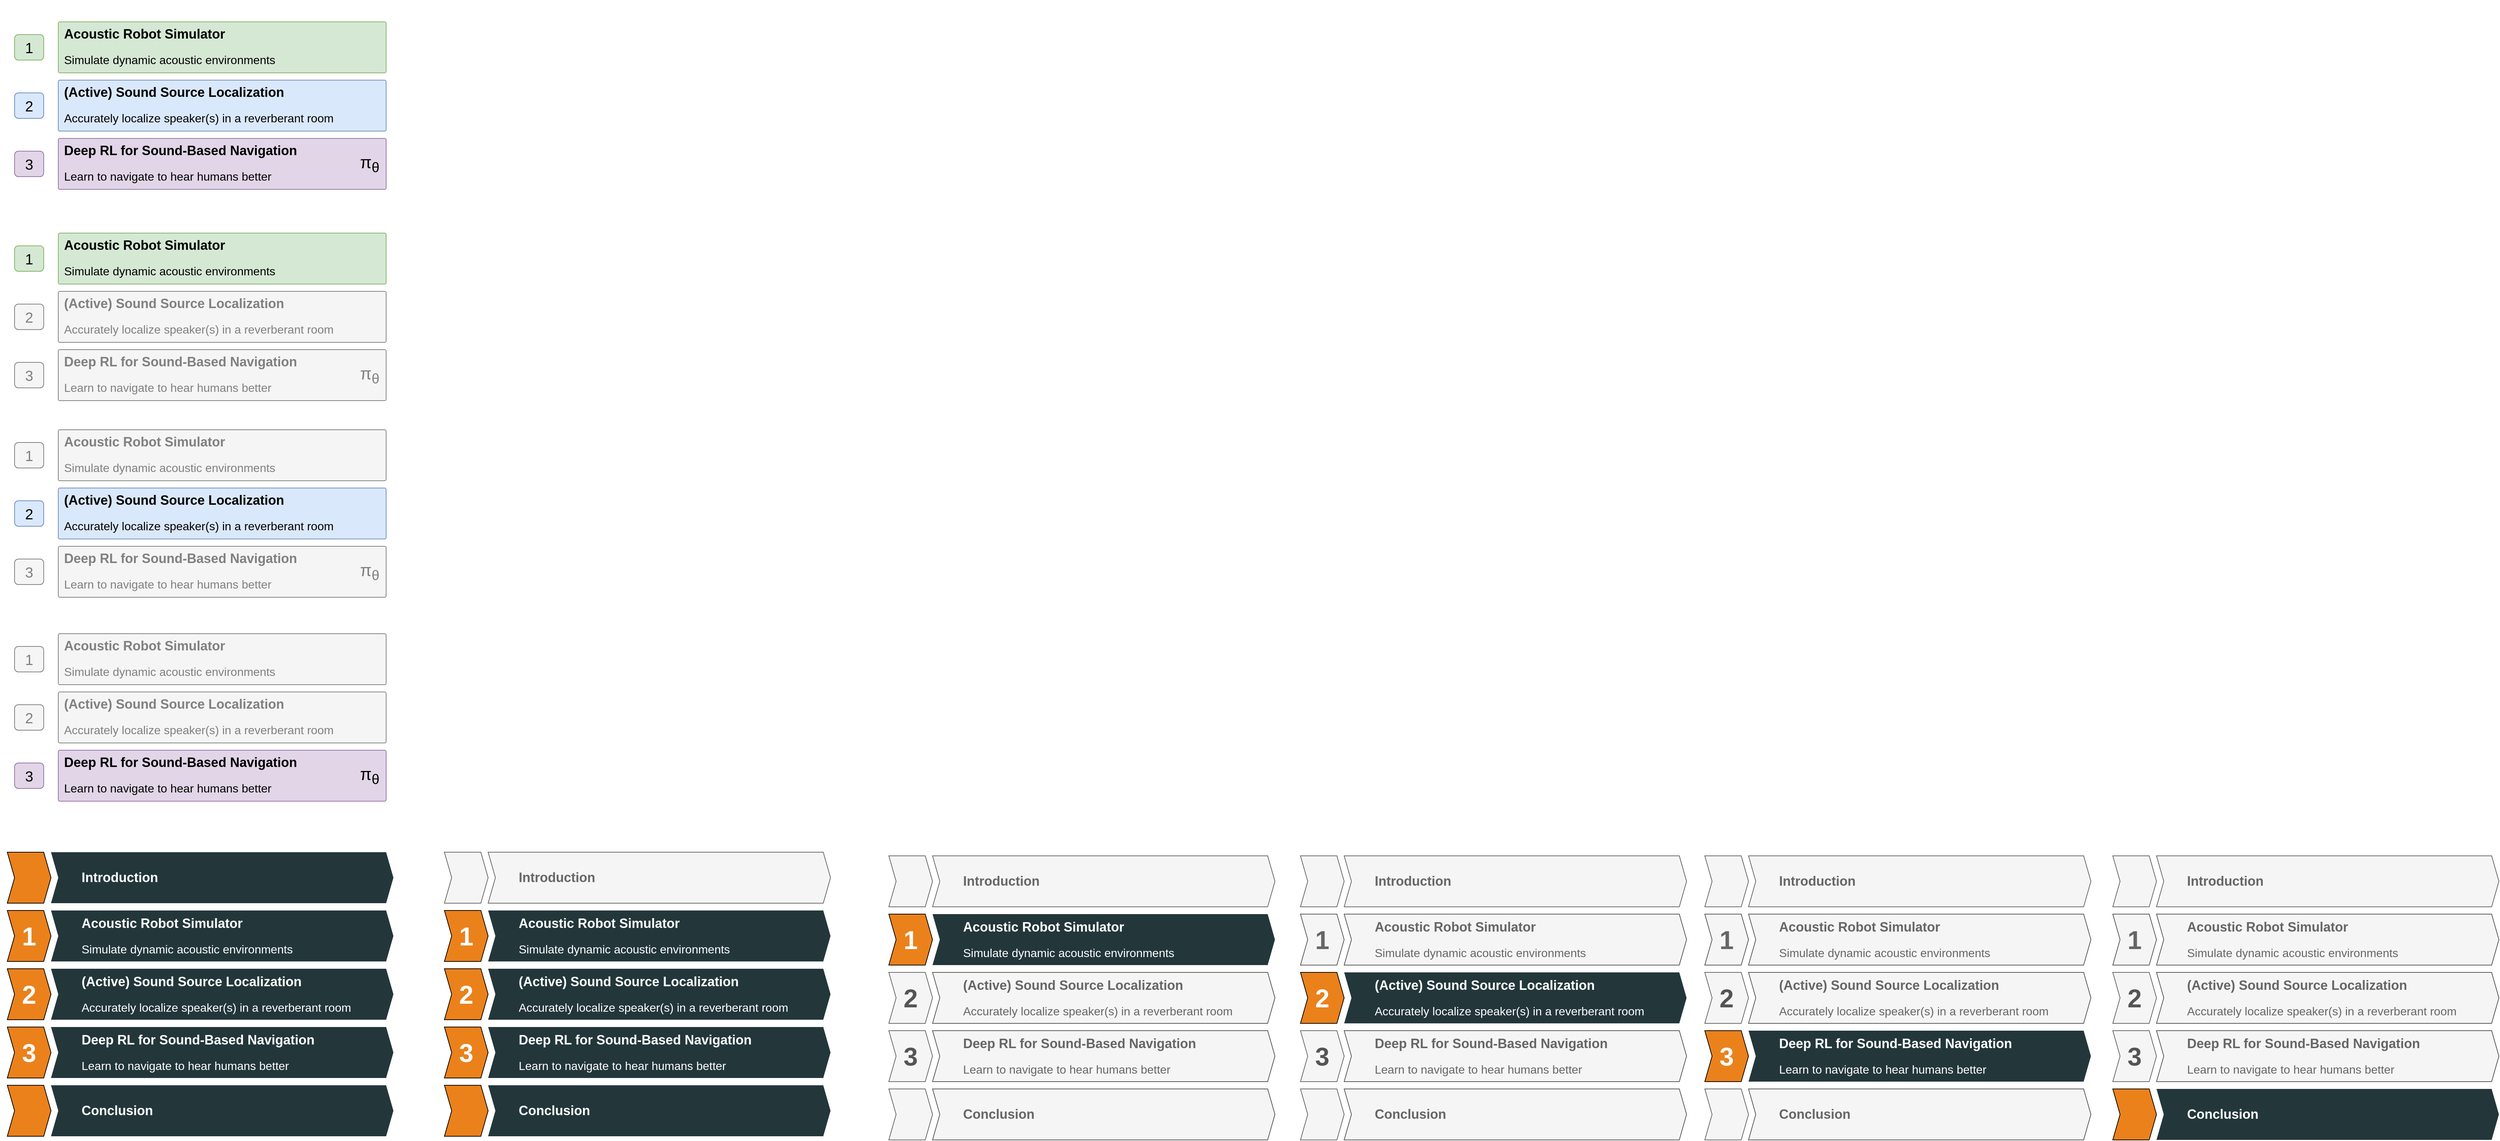 <mxfile version="26.1.1">
  <diagram name="Page-1" id="_b6Gymd6a5DSMLMJoFUy">
    <mxGraphModel dx="1687" dy="1171" grid="1" gridSize="10" guides="1" tooltips="1" connect="1" arrows="1" fold="1" page="1" pageScale="1" pageWidth="850" pageHeight="1100" math="0" shadow="0">
      <root>
        <mxCell id="0" />
        <mxCell id="1" parent="0" />
        <mxCell id="ln3X15agSTF2--OKg3Kk-9" value="" style="rounded=0;whiteSpace=wrap;html=1;fontColor=default;fillColor=none;strokeColor=none;" parent="1" vertex="1">
          <mxGeometry x="120" y="280" width="560" height="280" as="geometry" />
        </mxCell>
        <mxCell id="ln3X15agSTF2--OKg3Kk-1" value="&lt;b&gt;&lt;font style=&quot;font-size: 18px;&quot;&gt;Acoustic Robot Simulator&lt;br&gt;&lt;/font&gt;&lt;/b&gt;&lt;br&gt;&lt;font style=&quot;font-size: 16px;&quot;&gt;Simulate dynamic acoustic environments&lt;/font&gt;" style="rounded=1;whiteSpace=wrap;html=1;arcSize=3;align=left;verticalAlign=top;spacingTop=0;spacingLeft=6;fillColor=#d5e8d4;strokeColor=#82b366;" parent="1" vertex="1">
          <mxGeometry x="200" y="310" width="450" height="70" as="geometry" />
        </mxCell>
        <mxCell id="ln3X15agSTF2--OKg3Kk-2" value="&lt;span style=&quot;font-size: 18px;&quot;&gt;&lt;b&gt;(Active) Sound Source Localization&lt;/b&gt;&lt;/span&gt;&lt;br&gt;&lt;font style=&quot;&quot;&gt;&lt;br&gt;&lt;font style=&quot;font-size: 16px;&quot;&gt;Accurately localize speaker(s) in a reverberant room&lt;/font&gt;&lt;/font&gt;" style="rounded=1;whiteSpace=wrap;html=1;arcSize=3;align=left;verticalAlign=top;spacingTop=0;spacingLeft=6;fillColor=#dae8fc;strokeColor=#6c8ebf;" parent="1" vertex="1">
          <mxGeometry x="200" y="390" width="450" height="70" as="geometry" />
        </mxCell>
        <mxCell id="ln3X15agSTF2--OKg3Kk-3" value="&lt;span style=&quot;font-size: 18px;&quot;&gt;&lt;b&gt;Deep RL for Sound-Based Navigation&lt;/b&gt;&lt;/span&gt;&lt;br&gt;&lt;font style=&quot;&quot;&gt;&lt;br&gt;&lt;font style=&quot;font-size: 16px;&quot;&gt;Learn to navigate to hear humans better&lt;/font&gt;&lt;/font&gt;" style="rounded=1;whiteSpace=wrap;html=1;arcSize=3;align=left;verticalAlign=top;spacingTop=0;spacingLeft=6;fillColor=#e1d5e7;strokeColor=#9673a6;" parent="1" vertex="1">
          <mxGeometry x="200" y="470" width="450" height="70" as="geometry" />
        </mxCell>
        <mxCell id="ln3X15agSTF2--OKg3Kk-4" value="1" style="rounded=1;whiteSpace=wrap;html=1;fontSize=20;fillColor=#d5e8d4;strokeColor=#82b366;" parent="1" vertex="1">
          <mxGeometry x="140" y="327.5" width="40" height="35" as="geometry" />
        </mxCell>
        <mxCell id="ln3X15agSTF2--OKg3Kk-6" value="2" style="rounded=1;whiteSpace=wrap;html=1;fontSize=20;fillColor=#dae8fc;strokeColor=#6c8ebf;" parent="1" vertex="1">
          <mxGeometry x="140" y="407.5" width="40" height="35" as="geometry" />
        </mxCell>
        <mxCell id="ln3X15agSTF2--OKg3Kk-7" value="3" style="rounded=1;whiteSpace=wrap;html=1;fontSize=20;fillColor=#e1d5e7;strokeColor=#9673a6;" parent="1" vertex="1">
          <mxGeometry x="140" y="487.5" width="40" height="35" as="geometry" />
        </mxCell>
        <mxCell id="ln3X15agSTF2--OKg3Kk-8" value="&lt;span&gt;π&lt;/span&gt;&lt;sub&gt;θ&lt;/sub&gt;" style="text;html=1;align=center;verticalAlign=middle;whiteSpace=wrap;rounded=0;fontSize=23;" parent="1" vertex="1">
          <mxGeometry x="610" y="485" width="35" height="40" as="geometry" />
        </mxCell>
        <mxCell id="ln3X15agSTF2--OKg3Kk-10" value="" style="rounded=0;whiteSpace=wrap;html=1;fontColor=default;fillColor=none;strokeColor=none;" parent="1" vertex="1">
          <mxGeometry x="120" y="570" width="560" height="280" as="geometry" />
        </mxCell>
        <mxCell id="ln3X15agSTF2--OKg3Kk-11" value="&lt;b&gt;&lt;font style=&quot;font-size: 18px;&quot;&gt;Acoustic Robot Simulator&lt;br&gt;&lt;/font&gt;&lt;/b&gt;&lt;br&gt;&lt;font style=&quot;font-size: 16px;&quot;&gt;Simulate dynamic acoustic environments&lt;/font&gt;" style="rounded=1;whiteSpace=wrap;html=1;arcSize=3;align=left;verticalAlign=top;spacingTop=0;spacingLeft=6;fillColor=#d5e8d4;strokeColor=#82b366;" parent="1" vertex="1">
          <mxGeometry x="200" y="600" width="450" height="70" as="geometry" />
        </mxCell>
        <mxCell id="ln3X15agSTF2--OKg3Kk-12" value="&lt;span style=&quot;font-size: 18px;&quot;&gt;&lt;b&gt;(Active) Sound Source Localization&lt;/b&gt;&lt;/span&gt;&lt;br&gt;&lt;font style=&quot;&quot;&gt;&lt;br&gt;&lt;font style=&quot;font-size: 16px;&quot;&gt;Accurately localize speaker(s) in a reverberant room&lt;/font&gt;&lt;/font&gt;" style="rounded=1;whiteSpace=wrap;html=1;arcSize=3;align=left;verticalAlign=top;spacingTop=0;spacingLeft=6;fillColor=#f5f5f5;strokeColor=#808080;fontColor=#808080;" parent="1" vertex="1">
          <mxGeometry x="200" y="680" width="450" height="70" as="geometry" />
        </mxCell>
        <mxCell id="ln3X15agSTF2--OKg3Kk-13" value="&lt;span style=&quot;font-size: 18px;&quot;&gt;&lt;b&gt;Deep RL for Sound-Based Navigation&lt;/b&gt;&lt;/span&gt;&lt;br&gt;&lt;font style=&quot;&quot;&gt;&lt;br&gt;&lt;font style=&quot;font-size: 16px;&quot;&gt;Learn to navigate to hear humans better&lt;/font&gt;&lt;/font&gt;" style="rounded=1;whiteSpace=wrap;html=1;arcSize=3;align=left;verticalAlign=top;spacingTop=0;spacingLeft=6;fillColor=#f5f5f5;strokeColor=#808080;fontColor=#808080;" parent="1" vertex="1">
          <mxGeometry x="200" y="760" width="450" height="70" as="geometry" />
        </mxCell>
        <mxCell id="ln3X15agSTF2--OKg3Kk-14" value="1" style="rounded=1;whiteSpace=wrap;html=1;fontSize=20;fillColor=#d5e8d4;strokeColor=#82b366;" parent="1" vertex="1">
          <mxGeometry x="140" y="617.5" width="40" height="35" as="geometry" />
        </mxCell>
        <mxCell id="ln3X15agSTF2--OKg3Kk-15" value="2" style="rounded=1;whiteSpace=wrap;html=1;fontSize=20;fillColor=#f5f5f5;strokeColor=#808080;fontColor=#808080;" parent="1" vertex="1">
          <mxGeometry x="140" y="697.5" width="40" height="35" as="geometry" />
        </mxCell>
        <mxCell id="ln3X15agSTF2--OKg3Kk-16" value="3" style="rounded=1;whiteSpace=wrap;html=1;fontSize=20;fillColor=#f5f5f5;strokeColor=#808080;fontColor=#808080;" parent="1" vertex="1">
          <mxGeometry x="140" y="777.5" width="40" height="35" as="geometry" />
        </mxCell>
        <mxCell id="ln3X15agSTF2--OKg3Kk-17" value="&lt;span&gt;π&lt;/span&gt;&lt;sub&gt;θ&lt;/sub&gt;" style="text;html=1;align=center;verticalAlign=middle;whiteSpace=wrap;rounded=0;fontSize=23;fontColor=#808080;fillColor=#f5f5f5;strokeColor=none;" parent="1" vertex="1">
          <mxGeometry x="610" y="775" width="35" height="40" as="geometry" />
        </mxCell>
        <mxCell id="ln3X15agSTF2--OKg3Kk-18" value="" style="rounded=0;whiteSpace=wrap;html=1;fontColor=default;fillColor=none;strokeColor=none;" parent="1" vertex="1">
          <mxGeometry x="120" y="840" width="560" height="280" as="geometry" />
        </mxCell>
        <mxCell id="ln3X15agSTF2--OKg3Kk-19" value="&lt;b&gt;&lt;font style=&quot;font-size: 18px;&quot;&gt;Acoustic Robot Simulator&lt;br&gt;&lt;/font&gt;&lt;/b&gt;&lt;br&gt;&lt;font style=&quot;font-size: 16px;&quot;&gt;Simulate dynamic acoustic environments&lt;/font&gt;" style="rounded=1;whiteSpace=wrap;html=1;arcSize=3;align=left;verticalAlign=top;spacingTop=0;spacingLeft=6;fillColor=#f5f5f5;strokeColor=#808080;fontColor=#808080;" parent="1" vertex="1">
          <mxGeometry x="200" y="870" width="450" height="70" as="geometry" />
        </mxCell>
        <mxCell id="ln3X15agSTF2--OKg3Kk-20" value="&lt;span style=&quot;font-size: 18px;&quot;&gt;&lt;b&gt;(Active) Sound Source Localization&lt;/b&gt;&lt;/span&gt;&lt;br&gt;&lt;font style=&quot;&quot;&gt;&lt;br&gt;&lt;font style=&quot;font-size: 16px;&quot;&gt;Accurately localize speaker(s) in a reverberant room&lt;/font&gt;&lt;/font&gt;" style="rounded=1;whiteSpace=wrap;html=1;arcSize=3;align=left;verticalAlign=top;spacingTop=0;spacingLeft=6;fillColor=#dae8fc;strokeColor=#6c8ebf;" parent="1" vertex="1">
          <mxGeometry x="200" y="950" width="450" height="70" as="geometry" />
        </mxCell>
        <mxCell id="ln3X15agSTF2--OKg3Kk-21" value="&lt;span style=&quot;font-size: 18px;&quot;&gt;&lt;b&gt;Deep RL for Sound-Based Navigation&lt;/b&gt;&lt;/span&gt;&lt;br&gt;&lt;font style=&quot;&quot;&gt;&lt;br&gt;&lt;font style=&quot;font-size: 16px;&quot;&gt;Learn to navigate to hear humans better&lt;/font&gt;&lt;/font&gt;" style="rounded=1;whiteSpace=wrap;html=1;arcSize=3;align=left;verticalAlign=top;spacingTop=0;spacingLeft=6;fillColor=#f5f5f5;strokeColor=#808080;fontColor=#808080;" parent="1" vertex="1">
          <mxGeometry x="200" y="1030" width="450" height="70" as="geometry" />
        </mxCell>
        <mxCell id="ln3X15agSTF2--OKg3Kk-22" value="1" style="rounded=1;whiteSpace=wrap;html=1;fontSize=20;fillColor=#f5f5f5;strokeColor=#808080;fontColor=#808080;" parent="1" vertex="1">
          <mxGeometry x="140" y="887.5" width="40" height="35" as="geometry" />
        </mxCell>
        <mxCell id="ln3X15agSTF2--OKg3Kk-23" value="2" style="rounded=1;whiteSpace=wrap;html=1;fontSize=20;fillColor=#dae8fc;strokeColor=#6c8ebf;" parent="1" vertex="1">
          <mxGeometry x="140" y="967.5" width="40" height="35" as="geometry" />
        </mxCell>
        <mxCell id="ln3X15agSTF2--OKg3Kk-24" value="3" style="rounded=1;whiteSpace=wrap;html=1;fontSize=20;fillColor=#f5f5f5;strokeColor=#808080;fontColor=#808080;" parent="1" vertex="1">
          <mxGeometry x="140" y="1047.5" width="40" height="35" as="geometry" />
        </mxCell>
        <mxCell id="ln3X15agSTF2--OKg3Kk-25" value="&lt;span&gt;π&lt;/span&gt;&lt;sub&gt;θ&lt;/sub&gt;" style="text;html=1;align=center;verticalAlign=middle;whiteSpace=wrap;rounded=0;fontSize=23;fillColor=none;fontColor=#808080;strokeColor=none;" parent="1" vertex="1">
          <mxGeometry x="610" y="1045" width="35" height="40" as="geometry" />
        </mxCell>
        <mxCell id="ln3X15agSTF2--OKg3Kk-26" value="" style="rounded=0;whiteSpace=wrap;html=1;fontColor=default;fillColor=none;strokeColor=none;" parent="1" vertex="1">
          <mxGeometry x="120" y="1120" width="560" height="280" as="geometry" />
        </mxCell>
        <mxCell id="ln3X15agSTF2--OKg3Kk-27" value="&lt;b&gt;&lt;font style=&quot;font-size: 18px;&quot;&gt;Acoustic Robot Simulator&lt;br&gt;&lt;/font&gt;&lt;/b&gt;&lt;br&gt;&lt;font style=&quot;font-size: 16px;&quot;&gt;Simulate dynamic acoustic environments&lt;/font&gt;" style="rounded=1;whiteSpace=wrap;html=1;arcSize=3;align=left;verticalAlign=top;spacingTop=0;spacingLeft=6;fillColor=#f5f5f5;strokeColor=#808080;fontColor=#808080;" parent="1" vertex="1">
          <mxGeometry x="200" y="1150" width="450" height="70" as="geometry" />
        </mxCell>
        <mxCell id="ln3X15agSTF2--OKg3Kk-28" value="&lt;span style=&quot;font-size: 18px;&quot;&gt;&lt;b&gt;(Active) Sound Source Localization&lt;/b&gt;&lt;/span&gt;&lt;br&gt;&lt;font style=&quot;&quot;&gt;&lt;br&gt;&lt;font style=&quot;font-size: 16px;&quot;&gt;Accurately localize speaker(s) in a reverberant room&lt;/font&gt;&lt;/font&gt;" style="rounded=1;whiteSpace=wrap;html=1;arcSize=3;align=left;verticalAlign=top;spacingTop=0;spacingLeft=6;fillColor=#f5f5f5;strokeColor=#808080;fontColor=#808080;" parent="1" vertex="1">
          <mxGeometry x="200" y="1230" width="450" height="70" as="geometry" />
        </mxCell>
        <mxCell id="ln3X15agSTF2--OKg3Kk-29" value="&lt;span style=&quot;font-size: 18px;&quot;&gt;&lt;b&gt;Deep RL for Sound-Based Navigation&lt;/b&gt;&lt;/span&gt;&lt;br&gt;&lt;font style=&quot;&quot;&gt;&lt;br&gt;&lt;font style=&quot;font-size: 16px;&quot;&gt;Learn to navigate to hear humans better&lt;/font&gt;&lt;/font&gt;" style="rounded=1;whiteSpace=wrap;html=1;arcSize=3;align=left;verticalAlign=top;spacingTop=0;spacingLeft=6;fillColor=#e1d5e7;strokeColor=#9673a6;" parent="1" vertex="1">
          <mxGeometry x="200" y="1310" width="450" height="70" as="geometry" />
        </mxCell>
        <mxCell id="ln3X15agSTF2--OKg3Kk-30" value="1" style="rounded=1;whiteSpace=wrap;html=1;fontSize=20;fillColor=#f5f5f5;strokeColor=#808080;fontColor=#808080;" parent="1" vertex="1">
          <mxGeometry x="140" y="1167.5" width="40" height="35" as="geometry" />
        </mxCell>
        <mxCell id="ln3X15agSTF2--OKg3Kk-31" value="2" style="rounded=1;whiteSpace=wrap;html=1;fontSize=20;fillColor=#f5f5f5;strokeColor=#808080;fontColor=#808080;" parent="1" vertex="1">
          <mxGeometry x="140" y="1247.5" width="40" height="35" as="geometry" />
        </mxCell>
        <mxCell id="ln3X15agSTF2--OKg3Kk-32" value="3" style="rounded=1;whiteSpace=wrap;html=1;fontSize=20;fillColor=#e1d5e7;strokeColor=#9673a6;" parent="1" vertex="1">
          <mxGeometry x="140" y="1327.5" width="40" height="35" as="geometry" />
        </mxCell>
        <mxCell id="ln3X15agSTF2--OKg3Kk-33" value="&lt;span&gt;π&lt;/span&gt;&lt;sub&gt;θ&lt;/sub&gt;" style="text;html=1;align=center;verticalAlign=middle;whiteSpace=wrap;rounded=0;fontSize=23;" parent="1" vertex="1">
          <mxGeometry x="610" y="1325" width="35" height="40" as="geometry" />
        </mxCell>
        <mxCell id="IUVYeyd4DuOK6Qj74Us7-14" value="&lt;b style=&quot;text-wrap-mode: wrap;&quot;&gt;&lt;font style=&quot;font-size: 18px;&quot;&gt;Acoustic Robot Simulator&lt;br&gt;&lt;/font&gt;&lt;/b&gt;&lt;br style=&quot;text-wrap-mode: wrap;&quot;&gt;&lt;font style=&quot;text-wrap-mode: wrap; font-size: 16px;&quot;&gt;Simulate dynamic acoustic environments&lt;/font&gt;" style="html=1;shadow=0;dashed=0;align=left;verticalAlign=middle;shape=mxgraph.arrows2.arrow;dy=0;dx=10;notch=10;whiteSpace=wrap;fillColor=#23373B;fontColor=#FFFFFF;strokeColor=none;spacingLeft=40;" vertex="1" parent="1">
          <mxGeometry x="1400" y="1535" width="470" height="70" as="geometry" />
        </mxCell>
        <mxCell id="IUVYeyd4DuOK6Qj74Us7-15" value="&lt;div style=&quot;text-align: left;&quot;&gt;&lt;span&gt;&lt;b&gt;1&lt;/b&gt;&lt;/span&gt;&lt;/div&gt;" style="html=1;shadow=0;dashed=0;align=center;verticalAlign=middle;shape=mxgraph.arrows2.arrow;dy=0;dx=10;notch=10;whiteSpace=wrap;labelBackgroundColor=none;fillColor=#EB811B;fontColor=#FFFFFF;fontSize=35;" vertex="1" parent="1">
          <mxGeometry x="1340" y="1535" width="60" height="70" as="geometry" />
        </mxCell>
        <mxCell id="IUVYeyd4DuOK6Qj74Us7-48" value="" style="group" vertex="1" connectable="0" parent="1">
          <mxGeometry x="130" y="1450" width="530" height="70" as="geometry" />
        </mxCell>
        <mxCell id="IUVYeyd4DuOK6Qj74Us7-9" value="&lt;div style=&quot;&quot;&gt;&lt;span style=&quot;background-color: transparent; color: light-dark(rgb(255, 255, 255), rgb(18, 18, 18)); font-size: 18px;&quot;&gt;&lt;b&gt;Introduction&lt;/b&gt;&lt;/span&gt;&lt;/div&gt;" style="html=1;shadow=0;dashed=0;align=left;verticalAlign=middle;shape=mxgraph.arrows2.arrow;dy=0;dx=10;notch=10;whiteSpace=wrap;fillColor=#23373B;fontColor=#FFFFFF;strokeColor=none;spacingLeft=40;" vertex="1" parent="IUVYeyd4DuOK6Qj74Us7-48">
          <mxGeometry x="60" width="470" height="70" as="geometry" />
        </mxCell>
        <mxCell id="IUVYeyd4DuOK6Qj74Us7-11" value="&lt;div style=&quot;text-align: left;&quot;&gt;&lt;br&gt;&lt;/div&gt;" style="html=1;shadow=0;dashed=0;align=center;verticalAlign=middle;shape=mxgraph.arrows2.arrow;dy=0;dx=10;notch=10;whiteSpace=wrap;labelBackgroundColor=none;fillColor=#EB811B;fontColor=#FFFFFF;fontSize=35;" vertex="1" parent="IUVYeyd4DuOK6Qj74Us7-48">
          <mxGeometry width="60" height="70" as="geometry" />
        </mxCell>
        <mxCell id="IUVYeyd4DuOK6Qj74Us7-49" value="" style="group" vertex="1" connectable="0" parent="1">
          <mxGeometry x="130" y="1530" width="530" height="70" as="geometry" />
        </mxCell>
        <mxCell id="IUVYeyd4DuOK6Qj74Us7-1" value="&lt;b style=&quot;text-wrap-mode: wrap;&quot;&gt;&lt;font style=&quot;font-size: 18px;&quot;&gt;Acoustic Robot Simulator&lt;br&gt;&lt;/font&gt;&lt;/b&gt;&lt;br style=&quot;text-wrap-mode: wrap;&quot;&gt;&lt;font style=&quot;text-wrap-mode: wrap; font-size: 16px;&quot;&gt;Simulate dynamic acoustic environments&lt;/font&gt;" style="html=1;shadow=0;dashed=0;align=left;verticalAlign=middle;shape=mxgraph.arrows2.arrow;dy=0;dx=10;notch=10;whiteSpace=wrap;fillColor=#23373B;fontColor=#FFFFFF;strokeColor=none;spacingLeft=40;" vertex="1" parent="IUVYeyd4DuOK6Qj74Us7-49">
          <mxGeometry x="60" width="470" height="70" as="geometry" />
        </mxCell>
        <mxCell id="IUVYeyd4DuOK6Qj74Us7-2" value="&lt;div style=&quot;text-align: left;&quot;&gt;&lt;span&gt;&lt;b&gt;1&lt;/b&gt;&lt;/span&gt;&lt;/div&gt;" style="html=1;shadow=0;dashed=0;align=center;verticalAlign=middle;shape=mxgraph.arrows2.arrow;dy=0;dx=10;notch=10;whiteSpace=wrap;labelBackgroundColor=none;fillColor=#EB811B;fontColor=#FFFFFF;fontSize=35;" vertex="1" parent="IUVYeyd4DuOK6Qj74Us7-49">
          <mxGeometry width="60" height="70" as="geometry" />
        </mxCell>
        <mxCell id="IUVYeyd4DuOK6Qj74Us7-50" value="" style="group" vertex="1" connectable="0" parent="1">
          <mxGeometry x="130" y="1610" width="530" height="70" as="geometry" />
        </mxCell>
        <mxCell id="IUVYeyd4DuOK6Qj74Us7-3" value="&lt;font style=&quot;color: rgb(255, 255, 255);&quot;&gt;&lt;span style=&quot;font-size: 18px;&quot;&gt;&lt;b style=&quot;&quot;&gt;(Active) Sound Source Localization&lt;/b&gt;&lt;/span&gt;&lt;br style=&quot;&quot;&gt;&lt;font style=&quot;&quot;&gt;&lt;br&gt;&lt;font style=&quot;font-size: 16px;&quot;&gt;Accurately localize speaker(s) in a reverberant room&lt;/font&gt;&lt;/font&gt;&lt;/font&gt;" style="html=1;shadow=0;dashed=0;align=left;verticalAlign=middle;shape=mxgraph.arrows2.arrow;dy=0;dx=10;notch=10;whiteSpace=wrap;fillColor=#23373B;fontColor=#FFFFFF;strokeColor=none;spacingLeft=40;" vertex="1" parent="IUVYeyd4DuOK6Qj74Us7-50">
          <mxGeometry x="60" width="470" height="70" as="geometry" />
        </mxCell>
        <mxCell id="IUVYeyd4DuOK6Qj74Us7-4" value="&lt;div style=&quot;text-align: left;&quot;&gt;&lt;span&gt;&lt;b&gt;2&lt;/b&gt;&lt;/span&gt;&lt;/div&gt;" style="html=1;shadow=0;dashed=0;align=center;verticalAlign=middle;shape=mxgraph.arrows2.arrow;dy=0;dx=10;notch=10;whiteSpace=wrap;labelBackgroundColor=none;fillColor=#EB811B;fontColor=#FFFFFF;fontSize=35;" vertex="1" parent="IUVYeyd4DuOK6Qj74Us7-50">
          <mxGeometry width="60" height="70" as="geometry" />
        </mxCell>
        <mxCell id="IUVYeyd4DuOK6Qj74Us7-51" value="" style="group" vertex="1" connectable="0" parent="1">
          <mxGeometry x="130" y="1690" width="530" height="70" as="geometry" />
        </mxCell>
        <mxCell id="IUVYeyd4DuOK6Qj74Us7-5" value="&lt;font style=&quot;color: rgb(255, 255, 255);&quot;&gt;&lt;span style=&quot;font-size: 18px;&quot;&gt;&lt;b style=&quot;&quot;&gt;Deep RL for Sound-Based Navigation&lt;/b&gt;&lt;/span&gt;&lt;br style=&quot;&quot;&gt;&lt;font style=&quot;&quot;&gt;&lt;br&gt;&lt;font style=&quot;font-size: 16px;&quot;&gt;Learn to navigate to hear humans better&lt;/font&gt;&lt;/font&gt;&lt;/font&gt;" style="html=1;shadow=0;dashed=0;align=left;verticalAlign=middle;shape=mxgraph.arrows2.arrow;dy=0;dx=10;notch=10;whiteSpace=wrap;fillColor=#23373B;fontColor=#FFFFFF;strokeColor=none;spacingLeft=40;" vertex="1" parent="IUVYeyd4DuOK6Qj74Us7-51">
          <mxGeometry x="60" width="470" height="70" as="geometry" />
        </mxCell>
        <mxCell id="IUVYeyd4DuOK6Qj74Us7-6" value="&lt;div style=&quot;text-align: left;&quot;&gt;&lt;span&gt;&lt;b&gt;3&lt;/b&gt;&lt;/span&gt;&lt;/div&gt;" style="html=1;shadow=0;dashed=0;align=center;verticalAlign=middle;shape=mxgraph.arrows2.arrow;dy=0;dx=10;notch=10;whiteSpace=wrap;labelBackgroundColor=none;fillColor=#EB811B;fontColor=#FFFFFF;fontSize=35;" vertex="1" parent="IUVYeyd4DuOK6Qj74Us7-51">
          <mxGeometry width="60" height="70" as="geometry" />
        </mxCell>
        <mxCell id="IUVYeyd4DuOK6Qj74Us7-52" value="" style="group" vertex="1" connectable="0" parent="1">
          <mxGeometry x="130" y="1770" width="530" height="70" as="geometry" />
        </mxCell>
        <mxCell id="IUVYeyd4DuOK6Qj74Us7-10" value="&lt;div style=&quot;&quot;&gt;&lt;span style=&quot;background-color: transparent; color: light-dark(rgb(255, 255, 255), rgb(18, 18, 18)); font-size: 18px;&quot;&gt;&lt;b&gt;Conclusion&lt;/b&gt;&lt;/span&gt;&lt;/div&gt;" style="html=1;shadow=0;dashed=0;align=left;verticalAlign=middle;shape=mxgraph.arrows2.arrow;dy=0;dx=10;notch=10;whiteSpace=wrap;fillColor=#23373B;fontColor=#FFFFFF;strokeColor=none;spacingLeft=40;" vertex="1" parent="IUVYeyd4DuOK6Qj74Us7-52">
          <mxGeometry x="60" width="470" height="70" as="geometry" />
        </mxCell>
        <mxCell id="IUVYeyd4DuOK6Qj74Us7-12" value="&lt;div style=&quot;text-align: left;&quot;&gt;&lt;br&gt;&lt;/div&gt;" style="html=1;shadow=0;dashed=0;align=center;verticalAlign=middle;shape=mxgraph.arrows2.arrow;dy=0;dx=10;notch=10;whiteSpace=wrap;labelBackgroundColor=none;fillColor=#EB811B;fontColor=#FFFFFF;fontSize=35;" vertex="1" parent="IUVYeyd4DuOK6Qj74Us7-52">
          <mxGeometry width="60" height="70" as="geometry" />
        </mxCell>
        <mxCell id="IUVYeyd4DuOK6Qj74Us7-53" value="" style="group" vertex="1" connectable="0" parent="1">
          <mxGeometry x="1905" y="1615" width="530" height="70" as="geometry" />
        </mxCell>
        <mxCell id="IUVYeyd4DuOK6Qj74Us7-54" value="&lt;font style=&quot;color: rgb(255, 255, 255);&quot;&gt;&lt;span style=&quot;font-size: 18px;&quot;&gt;&lt;b style=&quot;&quot;&gt;(Active) Sound Source Localization&lt;/b&gt;&lt;/span&gt;&lt;br style=&quot;&quot;&gt;&lt;font style=&quot;&quot;&gt;&lt;br&gt;&lt;font style=&quot;font-size: 16px;&quot;&gt;Accurately localize speaker(s) in a reverberant room&lt;/font&gt;&lt;/font&gt;&lt;/font&gt;" style="html=1;shadow=0;dashed=0;align=left;verticalAlign=middle;shape=mxgraph.arrows2.arrow;dy=0;dx=10;notch=10;whiteSpace=wrap;fillColor=#23373B;fontColor=#FFFFFF;strokeColor=none;spacingLeft=40;" vertex="1" parent="IUVYeyd4DuOK6Qj74Us7-53">
          <mxGeometry x="60" width="470" height="70" as="geometry" />
        </mxCell>
        <mxCell id="IUVYeyd4DuOK6Qj74Us7-55" value="&lt;div style=&quot;text-align: left;&quot;&gt;&lt;span&gt;&lt;b&gt;2&lt;/b&gt;&lt;/span&gt;&lt;/div&gt;" style="html=1;shadow=0;dashed=0;align=center;verticalAlign=middle;shape=mxgraph.arrows2.arrow;dy=0;dx=10;notch=10;whiteSpace=wrap;labelBackgroundColor=none;fillColor=#EB811B;fontColor=#FFFFFF;fontSize=35;" vertex="1" parent="IUVYeyd4DuOK6Qj74Us7-53">
          <mxGeometry width="60" height="70" as="geometry" />
        </mxCell>
        <mxCell id="IUVYeyd4DuOK6Qj74Us7-67" value="" style="group;fontColor=#666666;" vertex="1" connectable="0" parent="1">
          <mxGeometry x="1340" y="1615" width="530" height="70" as="geometry" />
        </mxCell>
        <mxCell id="IUVYeyd4DuOK6Qj74Us7-16" value="&lt;font style=&quot;&quot;&gt;&lt;span style=&quot;font-size: 18px;&quot;&gt;&lt;b style=&quot;&quot;&gt;(Active) Sound Source Localization&lt;/b&gt;&lt;/span&gt;&lt;br style=&quot;&quot;&gt;&lt;font style=&quot;&quot;&gt;&lt;br&gt;&lt;font style=&quot;font-size: 16px;&quot;&gt;Accurately localize speaker(s) in a reverberant room&lt;/font&gt;&lt;/font&gt;&lt;/font&gt;" style="html=1;shadow=0;dashed=0;align=left;verticalAlign=middle;shape=mxgraph.arrows2.arrow;dy=0;dx=10;notch=10;whiteSpace=wrap;fillColor=#f5f5f5;fontColor=#666666;strokeColor=#555555;spacingLeft=40;" vertex="1" parent="IUVYeyd4DuOK6Qj74Us7-67">
          <mxGeometry x="60" width="470" height="70" as="geometry" />
        </mxCell>
        <mxCell id="IUVYeyd4DuOK6Qj74Us7-17" value="&lt;div style=&quot;text-align: left;&quot;&gt;&lt;span&gt;&lt;b&gt;2&lt;/b&gt;&lt;/span&gt;&lt;/div&gt;" style="html=1;shadow=0;dashed=0;align=center;verticalAlign=middle;shape=mxgraph.arrows2.arrow;dy=0;dx=10;notch=10;whiteSpace=wrap;labelBackgroundColor=none;fillColor=#f5f5f5;fontColor=#555555;fontSize=35;strokeColor=#666666;" vertex="1" parent="IUVYeyd4DuOK6Qj74Us7-67">
          <mxGeometry width="60" height="70" as="geometry" />
        </mxCell>
        <mxCell id="IUVYeyd4DuOK6Qj74Us7-82" value="" style="group;fontColor=#666666;" vertex="1" connectable="0" parent="1">
          <mxGeometry x="1340" y="1775" width="530" height="70" as="geometry" />
        </mxCell>
        <mxCell id="IUVYeyd4DuOK6Qj74Us7-21" value="&lt;div style=&quot;&quot;&gt;&lt;span style=&quot;background-color: transparent; font-size: 18px;&quot;&gt;&lt;b&gt;Conclusion&lt;/b&gt;&lt;/span&gt;&lt;/div&gt;" style="html=1;shadow=0;dashed=0;align=left;verticalAlign=middle;shape=mxgraph.arrows2.arrow;dy=0;dx=10;notch=10;whiteSpace=wrap;fillColor=#f5f5f5;fontColor=#666666;strokeColor=#555555;spacingLeft=40;" vertex="1" parent="IUVYeyd4DuOK6Qj74Us7-82">
          <mxGeometry x="60" width="470" height="70" as="geometry" />
        </mxCell>
        <mxCell id="IUVYeyd4DuOK6Qj74Us7-23" value="&lt;div style=&quot;text-align: left;&quot;&gt;&lt;br&gt;&lt;/div&gt;" style="html=1;shadow=0;dashed=0;align=center;verticalAlign=middle;shape=mxgraph.arrows2.arrow;dy=0;dx=10;notch=10;whiteSpace=wrap;labelBackgroundColor=none;fillColor=#f5f5f5;fontColor=#333333;fontSize=35;strokeColor=#666666;" vertex="1" parent="IUVYeyd4DuOK6Qj74Us7-82">
          <mxGeometry width="60" height="70" as="geometry" />
        </mxCell>
        <mxCell id="IUVYeyd4DuOK6Qj74Us7-83" value="" style="group;fontColor=#666666;" vertex="1" connectable="0" parent="1">
          <mxGeometry x="1340" y="1695" width="530" height="70" as="geometry" />
        </mxCell>
        <mxCell id="IUVYeyd4DuOK6Qj74Us7-18" value="&lt;font style=&quot;&quot;&gt;&lt;span style=&quot;font-size: 18px;&quot;&gt;&lt;b style=&quot;&quot;&gt;Deep RL for Sound-Based Navigation&lt;/b&gt;&lt;/span&gt;&lt;br style=&quot;&quot;&gt;&lt;font style=&quot;&quot;&gt;&lt;br&gt;&lt;font style=&quot;font-size: 16px;&quot;&gt;Learn to navigate to hear humans better&lt;/font&gt;&lt;/font&gt;&lt;/font&gt;" style="html=1;shadow=0;dashed=0;align=left;verticalAlign=middle;shape=mxgraph.arrows2.arrow;dy=0;dx=10;notch=10;whiteSpace=wrap;fillColor=#f5f5f5;fontColor=#666666;strokeColor=#555555;spacingLeft=40;" vertex="1" parent="IUVYeyd4DuOK6Qj74Us7-83">
          <mxGeometry x="60" width="470" height="70" as="geometry" />
        </mxCell>
        <mxCell id="IUVYeyd4DuOK6Qj74Us7-19" value="&lt;div style=&quot;text-align: left;&quot;&gt;&lt;span&gt;&lt;b&gt;3&lt;/b&gt;&lt;/span&gt;&lt;/div&gt;" style="html=1;shadow=0;dashed=0;align=center;verticalAlign=middle;shape=mxgraph.arrows2.arrow;dy=0;dx=10;notch=10;whiteSpace=wrap;labelBackgroundColor=none;fillColor=#f5f5f5;fontColor=#555555;fontSize=35;strokeColor=#666666;" vertex="1" parent="IUVYeyd4DuOK6Qj74Us7-83">
          <mxGeometry width="60" height="70" as="geometry" />
        </mxCell>
        <mxCell id="IUVYeyd4DuOK6Qj74Us7-84" value="" style="group;fontColor=#666666;" vertex="1" connectable="0" parent="1">
          <mxGeometry x="1340" y="1455" width="530" height="70" as="geometry" />
        </mxCell>
        <mxCell id="IUVYeyd4DuOK6Qj74Us7-20" value="&lt;div style=&quot;&quot;&gt;&lt;span style=&quot;background-color: transparent; font-size: 18px;&quot;&gt;&lt;b&gt;Introduction&lt;/b&gt;&lt;/span&gt;&lt;/div&gt;" style="html=1;shadow=0;dashed=0;align=left;verticalAlign=middle;shape=mxgraph.arrows2.arrow;dy=0;dx=10;notch=10;whiteSpace=wrap;fillColor=#f5f5f5;fontColor=#666666;strokeColor=#666666;spacingLeft=40;" vertex="1" parent="IUVYeyd4DuOK6Qj74Us7-84">
          <mxGeometry x="60" width="470" height="70" as="geometry" />
        </mxCell>
        <mxCell id="IUVYeyd4DuOK6Qj74Us7-22" value="&lt;div style=&quot;text-align: left;&quot;&gt;&lt;br&gt;&lt;/div&gt;" style="html=1;shadow=0;dashed=0;align=center;verticalAlign=middle;shape=mxgraph.arrows2.arrow;dy=0;dx=10;notch=10;whiteSpace=wrap;labelBackgroundColor=none;fillColor=#f5f5f5;fontColor=#333333;fontSize=35;strokeColor=#666666;" vertex="1" parent="IUVYeyd4DuOK6Qj74Us7-84">
          <mxGeometry width="60" height="70" as="geometry" />
        </mxCell>
        <mxCell id="IUVYeyd4DuOK6Qj74Us7-85" value="" style="group;fontColor=#666666;" vertex="1" connectable="0" parent="1">
          <mxGeometry x="1905" y="1455" width="530" height="70" as="geometry" />
        </mxCell>
        <mxCell id="IUVYeyd4DuOK6Qj74Us7-40" value="&lt;div style=&quot;&quot;&gt;&lt;span style=&quot;background-color: transparent; font-size: 18px;&quot;&gt;&lt;b&gt;Introduction&lt;/b&gt;&lt;/span&gt;&lt;/div&gt;" style="html=1;shadow=0;dashed=0;align=left;verticalAlign=middle;shape=mxgraph.arrows2.arrow;dy=0;dx=10;notch=10;whiteSpace=wrap;fillColor=#f5f5f5;fontColor=#666666;strokeColor=#666666;spacingLeft=40;" vertex="1" parent="IUVYeyd4DuOK6Qj74Us7-85">
          <mxGeometry x="60" width="470" height="70" as="geometry" />
        </mxCell>
        <mxCell id="IUVYeyd4DuOK6Qj74Us7-42" value="&lt;div style=&quot;text-align: left;&quot;&gt;&lt;br&gt;&lt;/div&gt;" style="html=1;shadow=0;dashed=0;align=center;verticalAlign=middle;shape=mxgraph.arrows2.arrow;dy=0;dx=10;notch=10;whiteSpace=wrap;labelBackgroundColor=none;fillColor=#f5f5f5;fontColor=#333333;fontSize=35;strokeColor=#666666;" vertex="1" parent="IUVYeyd4DuOK6Qj74Us7-85">
          <mxGeometry width="60" height="70" as="geometry" />
        </mxCell>
        <mxCell id="IUVYeyd4DuOK6Qj74Us7-86" value="" style="group;fontColor=#666666;" vertex="1" connectable="0" parent="1">
          <mxGeometry x="1905" y="1535" width="530" height="70" as="geometry" />
        </mxCell>
        <mxCell id="IUVYeyd4DuOK6Qj74Us7-34" value="&lt;b style=&quot;text-wrap-mode: wrap;&quot;&gt;&lt;font style=&quot;font-size: 18px;&quot;&gt;Acoustic Robot Simulator&lt;br&gt;&lt;/font&gt;&lt;/b&gt;&lt;br style=&quot;text-wrap-mode: wrap;&quot;&gt;&lt;font style=&quot;text-wrap-mode: wrap; font-size: 16px;&quot;&gt;Simulate dynamic acoustic environments&lt;/font&gt;" style="html=1;shadow=0;dashed=0;align=left;verticalAlign=middle;shape=mxgraph.arrows2.arrow;dy=0;dx=10;notch=10;whiteSpace=wrap;fillColor=#f5f5f5;fontColor=#666666;strokeColor=#555555;spacingLeft=40;" vertex="1" parent="IUVYeyd4DuOK6Qj74Us7-86">
          <mxGeometry x="60" width="470" height="70" as="geometry" />
        </mxCell>
        <mxCell id="IUVYeyd4DuOK6Qj74Us7-35" value="&lt;div style=&quot;text-align: left;&quot;&gt;&lt;span&gt;&lt;b&gt;1&lt;/b&gt;&lt;/span&gt;&lt;/div&gt;" style="html=1;shadow=0;dashed=0;align=center;verticalAlign=middle;shape=mxgraph.arrows2.arrow;dy=0;dx=10;notch=10;whiteSpace=wrap;labelBackgroundColor=none;fillColor=#f5f5f5;fontColor=#666666;fontSize=35;strokeColor=#555555;" vertex="1" parent="IUVYeyd4DuOK6Qj74Us7-86">
          <mxGeometry width="60" height="70" as="geometry" />
        </mxCell>
        <mxCell id="IUVYeyd4DuOK6Qj74Us7-87" value="" style="group;fontColor=#666666;" vertex="1" connectable="0" parent="1">
          <mxGeometry x="1905" y="1695" width="530" height="70" as="geometry" />
        </mxCell>
        <mxCell id="IUVYeyd4DuOK6Qj74Us7-38" value="&lt;font style=&quot;&quot;&gt;&lt;span style=&quot;font-size: 18px;&quot;&gt;&lt;b style=&quot;&quot;&gt;Deep RL for Sound-Based Navigation&lt;/b&gt;&lt;/span&gt;&lt;br style=&quot;&quot;&gt;&lt;font style=&quot;&quot;&gt;&lt;br&gt;&lt;font style=&quot;font-size: 16px;&quot;&gt;Learn to navigate to hear humans better&lt;/font&gt;&lt;/font&gt;&lt;/font&gt;" style="html=1;shadow=0;dashed=0;align=left;verticalAlign=middle;shape=mxgraph.arrows2.arrow;dy=0;dx=10;notch=10;whiteSpace=wrap;fillColor=#f5f5f5;fontColor=#666666;strokeColor=#555555;spacingLeft=40;" vertex="1" parent="IUVYeyd4DuOK6Qj74Us7-87">
          <mxGeometry x="60" width="470" height="70" as="geometry" />
        </mxCell>
        <mxCell id="IUVYeyd4DuOK6Qj74Us7-39" value="&lt;div style=&quot;text-align: left;&quot;&gt;&lt;span&gt;&lt;b&gt;3&lt;/b&gt;&lt;/span&gt;&lt;/div&gt;" style="html=1;shadow=0;dashed=0;align=center;verticalAlign=middle;shape=mxgraph.arrows2.arrow;dy=0;dx=10;notch=10;whiteSpace=wrap;labelBackgroundColor=none;fillColor=#f5f5f5;fontColor=#555555;fontSize=35;strokeColor=#666666;" vertex="1" parent="IUVYeyd4DuOK6Qj74Us7-87">
          <mxGeometry width="60" height="70" as="geometry" />
        </mxCell>
        <mxCell id="IUVYeyd4DuOK6Qj74Us7-88" value="" style="group;fontColor=#666666;" vertex="1" connectable="0" parent="1">
          <mxGeometry x="1905" y="1775" width="530" height="70" as="geometry" />
        </mxCell>
        <mxCell id="IUVYeyd4DuOK6Qj74Us7-41" value="&lt;div style=&quot;&quot;&gt;&lt;span style=&quot;background-color: transparent; font-size: 18px;&quot;&gt;&lt;b&gt;Conclusion&lt;/b&gt;&lt;/span&gt;&lt;/div&gt;" style="html=1;shadow=0;dashed=0;align=left;verticalAlign=middle;shape=mxgraph.arrows2.arrow;dy=0;dx=10;notch=10;whiteSpace=wrap;fillColor=#f5f5f5;fontColor=#666666;strokeColor=#555555;spacingLeft=40;" vertex="1" parent="IUVYeyd4DuOK6Qj74Us7-88">
          <mxGeometry x="60" width="470" height="70" as="geometry" />
        </mxCell>
        <mxCell id="IUVYeyd4DuOK6Qj74Us7-43" value="&lt;div style=&quot;text-align: left;&quot;&gt;&lt;br&gt;&lt;/div&gt;" style="html=1;shadow=0;dashed=0;align=center;verticalAlign=middle;shape=mxgraph.arrows2.arrow;dy=0;dx=10;notch=10;whiteSpace=wrap;labelBackgroundColor=none;fillColor=#f5f5f5;fontColor=#333333;fontSize=35;strokeColor=#666666;" vertex="1" parent="IUVYeyd4DuOK6Qj74Us7-88">
          <mxGeometry width="60" height="70" as="geometry" />
        </mxCell>
        <mxCell id="IUVYeyd4DuOK6Qj74Us7-92" value="" style="group;fontColor=#666666;" vertex="1" connectable="0" parent="1">
          <mxGeometry x="2460" y="1455" width="530" height="70" as="geometry" />
        </mxCell>
        <mxCell id="IUVYeyd4DuOK6Qj74Us7-93" value="&lt;div style=&quot;&quot;&gt;&lt;span style=&quot;background-color: transparent; font-size: 18px;&quot;&gt;&lt;b&gt;Introduction&lt;/b&gt;&lt;/span&gt;&lt;/div&gt;" style="html=1;shadow=0;dashed=0;align=left;verticalAlign=middle;shape=mxgraph.arrows2.arrow;dy=0;dx=10;notch=10;whiteSpace=wrap;fillColor=#f5f5f5;fontColor=#666666;strokeColor=#666666;spacingLeft=40;" vertex="1" parent="IUVYeyd4DuOK6Qj74Us7-92">
          <mxGeometry x="60" width="470" height="70" as="geometry" />
        </mxCell>
        <mxCell id="IUVYeyd4DuOK6Qj74Us7-94" value="&lt;div style=&quot;text-align: left;&quot;&gt;&lt;br&gt;&lt;/div&gt;" style="html=1;shadow=0;dashed=0;align=center;verticalAlign=middle;shape=mxgraph.arrows2.arrow;dy=0;dx=10;notch=10;whiteSpace=wrap;labelBackgroundColor=none;fillColor=#f5f5f5;fontColor=#333333;fontSize=35;strokeColor=#666666;" vertex="1" parent="IUVYeyd4DuOK6Qj74Us7-92">
          <mxGeometry width="60" height="70" as="geometry" />
        </mxCell>
        <mxCell id="IUVYeyd4DuOK6Qj74Us7-95" value="" style="group;fontColor=#666666;" vertex="1" connectable="0" parent="1">
          <mxGeometry x="2460" y="1535" width="530" height="70" as="geometry" />
        </mxCell>
        <mxCell id="IUVYeyd4DuOK6Qj74Us7-96" value="&lt;b style=&quot;text-wrap-mode: wrap;&quot;&gt;&lt;font style=&quot;font-size: 18px;&quot;&gt;Acoustic Robot Simulator&lt;br&gt;&lt;/font&gt;&lt;/b&gt;&lt;br style=&quot;text-wrap-mode: wrap;&quot;&gt;&lt;font style=&quot;text-wrap-mode: wrap; font-size: 16px;&quot;&gt;Simulate dynamic acoustic environments&lt;/font&gt;" style="html=1;shadow=0;dashed=0;align=left;verticalAlign=middle;shape=mxgraph.arrows2.arrow;dy=0;dx=10;notch=10;whiteSpace=wrap;fillColor=#f5f5f5;fontColor=#666666;strokeColor=#555555;spacingLeft=40;" vertex="1" parent="IUVYeyd4DuOK6Qj74Us7-95">
          <mxGeometry x="60" width="470" height="70" as="geometry" />
        </mxCell>
        <mxCell id="IUVYeyd4DuOK6Qj74Us7-97" value="&lt;div style=&quot;text-align: left;&quot;&gt;&lt;span&gt;&lt;b&gt;1&lt;/b&gt;&lt;/span&gt;&lt;/div&gt;" style="html=1;shadow=0;dashed=0;align=center;verticalAlign=middle;shape=mxgraph.arrows2.arrow;dy=0;dx=10;notch=10;whiteSpace=wrap;labelBackgroundColor=none;fillColor=#f5f5f5;fontColor=#666666;fontSize=35;strokeColor=#555555;" vertex="1" parent="IUVYeyd4DuOK6Qj74Us7-95">
          <mxGeometry width="60" height="70" as="geometry" />
        </mxCell>
        <mxCell id="IUVYeyd4DuOK6Qj74Us7-101" value="" style="group;fontColor=#666666;" vertex="1" connectable="0" parent="1">
          <mxGeometry x="2460" y="1775" width="530" height="70" as="geometry" />
        </mxCell>
        <mxCell id="IUVYeyd4DuOK6Qj74Us7-102" value="&lt;div style=&quot;&quot;&gt;&lt;span style=&quot;background-color: transparent; font-size: 18px;&quot;&gt;&lt;b&gt;Conclusion&lt;/b&gt;&lt;/span&gt;&lt;/div&gt;" style="html=1;shadow=0;dashed=0;align=left;verticalAlign=middle;shape=mxgraph.arrows2.arrow;dy=0;dx=10;notch=10;whiteSpace=wrap;fillColor=#f5f5f5;fontColor=#666666;strokeColor=#555555;spacingLeft=40;" vertex="1" parent="IUVYeyd4DuOK6Qj74Us7-101">
          <mxGeometry x="60" width="470" height="70" as="geometry" />
        </mxCell>
        <mxCell id="IUVYeyd4DuOK6Qj74Us7-103" value="&lt;div style=&quot;text-align: left;&quot;&gt;&lt;br&gt;&lt;/div&gt;" style="html=1;shadow=0;dashed=0;align=center;verticalAlign=middle;shape=mxgraph.arrows2.arrow;dy=0;dx=10;notch=10;whiteSpace=wrap;labelBackgroundColor=none;fillColor=#f5f5f5;fontColor=#333333;fontSize=35;strokeColor=#666666;" vertex="1" parent="IUVYeyd4DuOK6Qj74Us7-101">
          <mxGeometry width="60" height="70" as="geometry" />
        </mxCell>
        <mxCell id="IUVYeyd4DuOK6Qj74Us7-104" value="" style="group;fontColor=#666666;" vertex="1" connectable="0" parent="1">
          <mxGeometry x="2460" y="1615" width="530" height="70" as="geometry" />
        </mxCell>
        <mxCell id="IUVYeyd4DuOK6Qj74Us7-105" value="&lt;font style=&quot;&quot;&gt;&lt;span style=&quot;font-size: 18px;&quot;&gt;&lt;b style=&quot;&quot;&gt;(Active) Sound Source Localization&lt;/b&gt;&lt;/span&gt;&lt;br style=&quot;&quot;&gt;&lt;font style=&quot;&quot;&gt;&lt;br&gt;&lt;font style=&quot;font-size: 16px;&quot;&gt;Accurately localize speaker(s) in a reverberant room&lt;/font&gt;&lt;/font&gt;&lt;/font&gt;" style="html=1;shadow=0;dashed=0;align=left;verticalAlign=middle;shape=mxgraph.arrows2.arrow;dy=0;dx=10;notch=10;whiteSpace=wrap;fillColor=#f5f5f5;fontColor=#666666;strokeColor=#555555;spacingLeft=40;" vertex="1" parent="IUVYeyd4DuOK6Qj74Us7-104">
          <mxGeometry x="60" width="470" height="70" as="geometry" />
        </mxCell>
        <mxCell id="IUVYeyd4DuOK6Qj74Us7-106" value="&lt;div style=&quot;text-align: left;&quot;&gt;&lt;span&gt;&lt;b&gt;2&lt;/b&gt;&lt;/span&gt;&lt;/div&gt;" style="html=1;shadow=0;dashed=0;align=center;verticalAlign=middle;shape=mxgraph.arrows2.arrow;dy=0;dx=10;notch=10;whiteSpace=wrap;labelBackgroundColor=none;fillColor=#f5f5f5;fontColor=#555555;fontSize=35;strokeColor=#666666;" vertex="1" parent="IUVYeyd4DuOK6Qj74Us7-104">
          <mxGeometry width="60" height="70" as="geometry" />
        </mxCell>
        <mxCell id="IUVYeyd4DuOK6Qj74Us7-107" value="" style="group" vertex="1" connectable="0" parent="1">
          <mxGeometry x="2460" y="1695" width="530" height="70" as="geometry" />
        </mxCell>
        <mxCell id="IUVYeyd4DuOK6Qj74Us7-108" value="&lt;font style=&quot;color: rgb(255, 255, 255);&quot;&gt;&lt;span style=&quot;font-size: 18px;&quot;&gt;&lt;b style=&quot;&quot;&gt;Deep RL for Sound-Based Navigation&lt;/b&gt;&lt;/span&gt;&lt;br style=&quot;&quot;&gt;&lt;font style=&quot;&quot;&gt;&lt;br&gt;&lt;font style=&quot;font-size: 16px;&quot;&gt;Learn to navigate to hear humans better&lt;/font&gt;&lt;/font&gt;&lt;/font&gt;" style="html=1;shadow=0;dashed=0;align=left;verticalAlign=middle;shape=mxgraph.arrows2.arrow;dy=0;dx=10;notch=10;whiteSpace=wrap;fillColor=#23373B;fontColor=#FFFFFF;strokeColor=none;spacingLeft=40;" vertex="1" parent="IUVYeyd4DuOK6Qj74Us7-107">
          <mxGeometry x="60" width="470" height="70" as="geometry" />
        </mxCell>
        <mxCell id="IUVYeyd4DuOK6Qj74Us7-109" value="&lt;div style=&quot;text-align: left;&quot;&gt;&lt;span&gt;&lt;b&gt;3&lt;/b&gt;&lt;/span&gt;&lt;/div&gt;" style="html=1;shadow=0;dashed=0;align=center;verticalAlign=middle;shape=mxgraph.arrows2.arrow;dy=0;dx=10;notch=10;whiteSpace=wrap;labelBackgroundColor=none;fillColor=#EB811B;fontColor=#FFFFFF;fontSize=35;" vertex="1" parent="IUVYeyd4DuOK6Qj74Us7-107">
          <mxGeometry width="60" height="70" as="geometry" />
        </mxCell>
        <mxCell id="IUVYeyd4DuOK6Qj74Us7-110" value="" style="group;fontColor=#666666;" vertex="1" connectable="0" parent="1">
          <mxGeometry x="3020" y="1455" width="530" height="70" as="geometry" />
        </mxCell>
        <mxCell id="IUVYeyd4DuOK6Qj74Us7-111" value="&lt;div style=&quot;&quot;&gt;&lt;span style=&quot;background-color: transparent; font-size: 18px;&quot;&gt;&lt;b&gt;Introduction&lt;/b&gt;&lt;/span&gt;&lt;/div&gt;" style="html=1;shadow=0;dashed=0;align=left;verticalAlign=middle;shape=mxgraph.arrows2.arrow;dy=0;dx=10;notch=10;whiteSpace=wrap;fillColor=#f5f5f5;fontColor=#666666;strokeColor=#666666;spacingLeft=40;" vertex="1" parent="IUVYeyd4DuOK6Qj74Us7-110">
          <mxGeometry x="60" width="470" height="70" as="geometry" />
        </mxCell>
        <mxCell id="IUVYeyd4DuOK6Qj74Us7-112" value="&lt;div style=&quot;text-align: left;&quot;&gt;&lt;br&gt;&lt;/div&gt;" style="html=1;shadow=0;dashed=0;align=center;verticalAlign=middle;shape=mxgraph.arrows2.arrow;dy=0;dx=10;notch=10;whiteSpace=wrap;labelBackgroundColor=none;fillColor=#f5f5f5;fontColor=#333333;fontSize=35;strokeColor=#666666;" vertex="1" parent="IUVYeyd4DuOK6Qj74Us7-110">
          <mxGeometry width="60" height="70" as="geometry" />
        </mxCell>
        <mxCell id="IUVYeyd4DuOK6Qj74Us7-113" value="" style="group;fontColor=#666666;" vertex="1" connectable="0" parent="1">
          <mxGeometry x="3020" y="1535" width="530" height="70" as="geometry" />
        </mxCell>
        <mxCell id="IUVYeyd4DuOK6Qj74Us7-114" value="&lt;b style=&quot;text-wrap-mode: wrap;&quot;&gt;&lt;font style=&quot;font-size: 18px;&quot;&gt;Acoustic Robot Simulator&lt;br&gt;&lt;/font&gt;&lt;/b&gt;&lt;br style=&quot;text-wrap-mode: wrap;&quot;&gt;&lt;font style=&quot;text-wrap-mode: wrap; font-size: 16px;&quot;&gt;Simulate dynamic acoustic environments&lt;/font&gt;" style="html=1;shadow=0;dashed=0;align=left;verticalAlign=middle;shape=mxgraph.arrows2.arrow;dy=0;dx=10;notch=10;whiteSpace=wrap;fillColor=#f5f5f5;fontColor=#666666;strokeColor=#555555;spacingLeft=40;" vertex="1" parent="IUVYeyd4DuOK6Qj74Us7-113">
          <mxGeometry x="60" width="470" height="70" as="geometry" />
        </mxCell>
        <mxCell id="IUVYeyd4DuOK6Qj74Us7-115" value="&lt;div style=&quot;text-align: left;&quot;&gt;&lt;span&gt;&lt;b&gt;1&lt;/b&gt;&lt;/span&gt;&lt;/div&gt;" style="html=1;shadow=0;dashed=0;align=center;verticalAlign=middle;shape=mxgraph.arrows2.arrow;dy=0;dx=10;notch=10;whiteSpace=wrap;labelBackgroundColor=none;fillColor=#f5f5f5;fontColor=#666666;fontSize=35;strokeColor=#555555;" vertex="1" parent="IUVYeyd4DuOK6Qj74Us7-113">
          <mxGeometry width="60" height="70" as="geometry" />
        </mxCell>
        <mxCell id="IUVYeyd4DuOK6Qj74Us7-119" value="" style="group;fontColor=#666666;" vertex="1" connectable="0" parent="1">
          <mxGeometry x="3020" y="1615" width="530" height="70" as="geometry" />
        </mxCell>
        <mxCell id="IUVYeyd4DuOK6Qj74Us7-120" value="&lt;font style=&quot;&quot;&gt;&lt;span style=&quot;font-size: 18px;&quot;&gt;&lt;b style=&quot;&quot;&gt;(Active) Sound Source Localization&lt;/b&gt;&lt;/span&gt;&lt;br style=&quot;&quot;&gt;&lt;font style=&quot;&quot;&gt;&lt;br&gt;&lt;font style=&quot;font-size: 16px;&quot;&gt;Accurately localize speaker(s) in a reverberant room&lt;/font&gt;&lt;/font&gt;&lt;/font&gt;" style="html=1;shadow=0;dashed=0;align=left;verticalAlign=middle;shape=mxgraph.arrows2.arrow;dy=0;dx=10;notch=10;whiteSpace=wrap;fillColor=#f5f5f5;fontColor=#666666;strokeColor=#555555;spacingLeft=40;" vertex="1" parent="IUVYeyd4DuOK6Qj74Us7-119">
          <mxGeometry x="60" width="470" height="70" as="geometry" />
        </mxCell>
        <mxCell id="IUVYeyd4DuOK6Qj74Us7-121" value="&lt;div style=&quot;text-align: left;&quot;&gt;&lt;span&gt;&lt;b&gt;2&lt;/b&gt;&lt;/span&gt;&lt;/div&gt;" style="html=1;shadow=0;dashed=0;align=center;verticalAlign=middle;shape=mxgraph.arrows2.arrow;dy=0;dx=10;notch=10;whiteSpace=wrap;labelBackgroundColor=none;fillColor=#f5f5f5;fontColor=#555555;fontSize=35;strokeColor=#666666;" vertex="1" parent="IUVYeyd4DuOK6Qj74Us7-119">
          <mxGeometry width="60" height="70" as="geometry" />
        </mxCell>
        <mxCell id="IUVYeyd4DuOK6Qj74Us7-125" value="" style="group" vertex="1" connectable="0" parent="1">
          <mxGeometry x="3020" y="1775" width="530" height="70" as="geometry" />
        </mxCell>
        <mxCell id="IUVYeyd4DuOK6Qj74Us7-126" value="&lt;div style=&quot;&quot;&gt;&lt;span style=&quot;background-color: transparent; color: light-dark(rgb(255, 255, 255), rgb(18, 18, 18)); font-size: 18px;&quot;&gt;&lt;b&gt;Conclusion&lt;/b&gt;&lt;/span&gt;&lt;/div&gt;" style="html=1;shadow=0;dashed=0;align=left;verticalAlign=middle;shape=mxgraph.arrows2.arrow;dy=0;dx=10;notch=10;whiteSpace=wrap;fillColor=#23373B;fontColor=#FFFFFF;strokeColor=none;spacingLeft=40;" vertex="1" parent="IUVYeyd4DuOK6Qj74Us7-125">
          <mxGeometry x="60" width="470" height="70" as="geometry" />
        </mxCell>
        <mxCell id="IUVYeyd4DuOK6Qj74Us7-127" value="&lt;div style=&quot;text-align: left;&quot;&gt;&lt;br&gt;&lt;/div&gt;" style="html=1;shadow=0;dashed=0;align=center;verticalAlign=middle;shape=mxgraph.arrows2.arrow;dy=0;dx=10;notch=10;whiteSpace=wrap;labelBackgroundColor=none;fillColor=#EB811B;fontColor=#FFFFFF;fontSize=35;" vertex="1" parent="IUVYeyd4DuOK6Qj74Us7-125">
          <mxGeometry width="60" height="70" as="geometry" />
        </mxCell>
        <mxCell id="IUVYeyd4DuOK6Qj74Us7-128" value="" style="group;fontColor=#666666;" vertex="1" connectable="0" parent="1">
          <mxGeometry x="3020" y="1695" width="530" height="70" as="geometry" />
        </mxCell>
        <mxCell id="IUVYeyd4DuOK6Qj74Us7-129" value="&lt;font style=&quot;&quot;&gt;&lt;span style=&quot;font-size: 18px;&quot;&gt;&lt;b style=&quot;&quot;&gt;Deep RL for Sound-Based Navigation&lt;/b&gt;&lt;/span&gt;&lt;br style=&quot;&quot;&gt;&lt;font style=&quot;&quot;&gt;&lt;br&gt;&lt;font style=&quot;font-size: 16px;&quot;&gt;Learn to navigate to hear humans better&lt;/font&gt;&lt;/font&gt;&lt;/font&gt;" style="html=1;shadow=0;dashed=0;align=left;verticalAlign=middle;shape=mxgraph.arrows2.arrow;dy=0;dx=10;notch=10;whiteSpace=wrap;fillColor=#f5f5f5;fontColor=#666666;strokeColor=#555555;spacingLeft=40;" vertex="1" parent="IUVYeyd4DuOK6Qj74Us7-128">
          <mxGeometry x="60" width="470" height="70" as="geometry" />
        </mxCell>
        <mxCell id="IUVYeyd4DuOK6Qj74Us7-130" value="&lt;div style=&quot;text-align: left;&quot;&gt;&lt;span&gt;&lt;b&gt;3&lt;/b&gt;&lt;/span&gt;&lt;/div&gt;" style="html=1;shadow=0;dashed=0;align=center;verticalAlign=middle;shape=mxgraph.arrows2.arrow;dy=0;dx=10;notch=10;whiteSpace=wrap;labelBackgroundColor=none;fillColor=#f5f5f5;fontColor=#555555;fontSize=35;strokeColor=#666666;" vertex="1" parent="IUVYeyd4DuOK6Qj74Us7-128">
          <mxGeometry width="60" height="70" as="geometry" />
        </mxCell>
        <mxCell id="IUVYeyd4DuOK6Qj74Us7-131" value="" style="group" vertex="1" connectable="0" parent="1">
          <mxGeometry x="730" y="1530" width="530" height="70" as="geometry" />
        </mxCell>
        <mxCell id="IUVYeyd4DuOK6Qj74Us7-132" value="&lt;b style=&quot;text-wrap-mode: wrap;&quot;&gt;&lt;font style=&quot;font-size: 18px;&quot;&gt;Acoustic Robot Simulator&lt;br&gt;&lt;/font&gt;&lt;/b&gt;&lt;br style=&quot;text-wrap-mode: wrap;&quot;&gt;&lt;font style=&quot;text-wrap-mode: wrap; font-size: 16px;&quot;&gt;Simulate dynamic acoustic environments&lt;/font&gt;" style="html=1;shadow=0;dashed=0;align=left;verticalAlign=middle;shape=mxgraph.arrows2.arrow;dy=0;dx=10;notch=10;whiteSpace=wrap;fillColor=#23373B;fontColor=#FFFFFF;strokeColor=none;spacingLeft=40;" vertex="1" parent="IUVYeyd4DuOK6Qj74Us7-131">
          <mxGeometry x="60" width="470" height="70" as="geometry" />
        </mxCell>
        <mxCell id="IUVYeyd4DuOK6Qj74Us7-133" value="&lt;div style=&quot;text-align: left;&quot;&gt;&lt;span&gt;&lt;b&gt;1&lt;/b&gt;&lt;/span&gt;&lt;/div&gt;" style="html=1;shadow=0;dashed=0;align=center;verticalAlign=middle;shape=mxgraph.arrows2.arrow;dy=0;dx=10;notch=10;whiteSpace=wrap;labelBackgroundColor=none;fillColor=#EB811B;fontColor=#FFFFFF;fontSize=35;" vertex="1" parent="IUVYeyd4DuOK6Qj74Us7-131">
          <mxGeometry width="60" height="70" as="geometry" />
        </mxCell>
        <mxCell id="IUVYeyd4DuOK6Qj74Us7-134" value="" style="group" vertex="1" connectable="0" parent="1">
          <mxGeometry x="730" y="1610" width="530" height="70" as="geometry" />
        </mxCell>
        <mxCell id="IUVYeyd4DuOK6Qj74Us7-135" value="&lt;font style=&quot;color: rgb(255, 255, 255);&quot;&gt;&lt;span style=&quot;font-size: 18px;&quot;&gt;&lt;b style=&quot;&quot;&gt;(Active) Sound Source Localization&lt;/b&gt;&lt;/span&gt;&lt;br style=&quot;&quot;&gt;&lt;font style=&quot;&quot;&gt;&lt;br&gt;&lt;font style=&quot;font-size: 16px;&quot;&gt;Accurately localize speaker(s) in a reverberant room&lt;/font&gt;&lt;/font&gt;&lt;/font&gt;" style="html=1;shadow=0;dashed=0;align=left;verticalAlign=middle;shape=mxgraph.arrows2.arrow;dy=0;dx=10;notch=10;whiteSpace=wrap;fillColor=#23373B;fontColor=#FFFFFF;strokeColor=none;spacingLeft=40;" vertex="1" parent="IUVYeyd4DuOK6Qj74Us7-134">
          <mxGeometry x="60" width="470" height="70" as="geometry" />
        </mxCell>
        <mxCell id="IUVYeyd4DuOK6Qj74Us7-136" value="&lt;div style=&quot;text-align: left;&quot;&gt;&lt;span&gt;&lt;b&gt;2&lt;/b&gt;&lt;/span&gt;&lt;/div&gt;" style="html=1;shadow=0;dashed=0;align=center;verticalAlign=middle;shape=mxgraph.arrows2.arrow;dy=0;dx=10;notch=10;whiteSpace=wrap;labelBackgroundColor=none;fillColor=#EB811B;fontColor=#FFFFFF;fontSize=35;" vertex="1" parent="IUVYeyd4DuOK6Qj74Us7-134">
          <mxGeometry width="60" height="70" as="geometry" />
        </mxCell>
        <mxCell id="IUVYeyd4DuOK6Qj74Us7-137" value="" style="group" vertex="1" connectable="0" parent="1">
          <mxGeometry x="730" y="1690" width="530" height="70" as="geometry" />
        </mxCell>
        <mxCell id="IUVYeyd4DuOK6Qj74Us7-138" value="&lt;font style=&quot;color: rgb(255, 255, 255);&quot;&gt;&lt;span style=&quot;font-size: 18px;&quot;&gt;&lt;b style=&quot;&quot;&gt;Deep RL for Sound-Based Navigation&lt;/b&gt;&lt;/span&gt;&lt;br style=&quot;&quot;&gt;&lt;font style=&quot;&quot;&gt;&lt;br&gt;&lt;font style=&quot;font-size: 16px;&quot;&gt;Learn to navigate to hear humans better&lt;/font&gt;&lt;/font&gt;&lt;/font&gt;" style="html=1;shadow=0;dashed=0;align=left;verticalAlign=middle;shape=mxgraph.arrows2.arrow;dy=0;dx=10;notch=10;whiteSpace=wrap;fillColor=#23373B;fontColor=#FFFFFF;strokeColor=none;spacingLeft=40;" vertex="1" parent="IUVYeyd4DuOK6Qj74Us7-137">
          <mxGeometry x="60" width="470" height="70" as="geometry" />
        </mxCell>
        <mxCell id="IUVYeyd4DuOK6Qj74Us7-139" value="&lt;div style=&quot;text-align: left;&quot;&gt;&lt;span&gt;&lt;b&gt;3&lt;/b&gt;&lt;/span&gt;&lt;/div&gt;" style="html=1;shadow=0;dashed=0;align=center;verticalAlign=middle;shape=mxgraph.arrows2.arrow;dy=0;dx=10;notch=10;whiteSpace=wrap;labelBackgroundColor=none;fillColor=#EB811B;fontColor=#FFFFFF;fontSize=35;" vertex="1" parent="IUVYeyd4DuOK6Qj74Us7-137">
          <mxGeometry width="60" height="70" as="geometry" />
        </mxCell>
        <mxCell id="IUVYeyd4DuOK6Qj74Us7-140" value="" style="group" vertex="1" connectable="0" parent="1">
          <mxGeometry x="730" y="1770" width="530" height="70" as="geometry" />
        </mxCell>
        <mxCell id="IUVYeyd4DuOK6Qj74Us7-141" value="&lt;div style=&quot;&quot;&gt;&lt;span style=&quot;background-color: transparent; color: light-dark(rgb(255, 255, 255), rgb(18, 18, 18)); font-size: 18px;&quot;&gt;&lt;b&gt;Conclusion&lt;/b&gt;&lt;/span&gt;&lt;/div&gt;" style="html=1;shadow=0;dashed=0;align=left;verticalAlign=middle;shape=mxgraph.arrows2.arrow;dy=0;dx=10;notch=10;whiteSpace=wrap;fillColor=#23373B;fontColor=#FFFFFF;strokeColor=none;spacingLeft=40;" vertex="1" parent="IUVYeyd4DuOK6Qj74Us7-140">
          <mxGeometry x="60" width="470" height="70" as="geometry" />
        </mxCell>
        <mxCell id="IUVYeyd4DuOK6Qj74Us7-142" value="&lt;div style=&quot;text-align: left;&quot;&gt;&lt;br&gt;&lt;/div&gt;" style="html=1;shadow=0;dashed=0;align=center;verticalAlign=middle;shape=mxgraph.arrows2.arrow;dy=0;dx=10;notch=10;whiteSpace=wrap;labelBackgroundColor=none;fillColor=#EB811B;fontColor=#FFFFFF;fontSize=35;" vertex="1" parent="IUVYeyd4DuOK6Qj74Us7-140">
          <mxGeometry width="60" height="70" as="geometry" />
        </mxCell>
        <mxCell id="IUVYeyd4DuOK6Qj74Us7-143" value="" style="group;fontColor=#666666;" vertex="1" connectable="0" parent="1">
          <mxGeometry x="730" y="1450" width="530" height="70" as="geometry" />
        </mxCell>
        <mxCell id="IUVYeyd4DuOK6Qj74Us7-144" value="&lt;div style=&quot;&quot;&gt;&lt;span style=&quot;background-color: transparent; font-size: 18px;&quot;&gt;&lt;b&gt;Introduction&lt;/b&gt;&lt;/span&gt;&lt;/div&gt;" style="html=1;shadow=0;dashed=0;align=left;verticalAlign=middle;shape=mxgraph.arrows2.arrow;dy=0;dx=10;notch=10;whiteSpace=wrap;fillColor=#f5f5f5;fontColor=#666666;strokeColor=#666666;spacingLeft=40;" vertex="1" parent="IUVYeyd4DuOK6Qj74Us7-143">
          <mxGeometry x="60" width="470" height="70" as="geometry" />
        </mxCell>
        <mxCell id="IUVYeyd4DuOK6Qj74Us7-145" value="&lt;div style=&quot;text-align: left;&quot;&gt;&lt;br&gt;&lt;/div&gt;" style="html=1;shadow=0;dashed=0;align=center;verticalAlign=middle;shape=mxgraph.arrows2.arrow;dy=0;dx=10;notch=10;whiteSpace=wrap;labelBackgroundColor=none;fillColor=#f5f5f5;fontColor=#333333;fontSize=35;strokeColor=#666666;" vertex="1" parent="IUVYeyd4DuOK6Qj74Us7-143">
          <mxGeometry width="60" height="70" as="geometry" />
        </mxCell>
      </root>
    </mxGraphModel>
  </diagram>
</mxfile>
